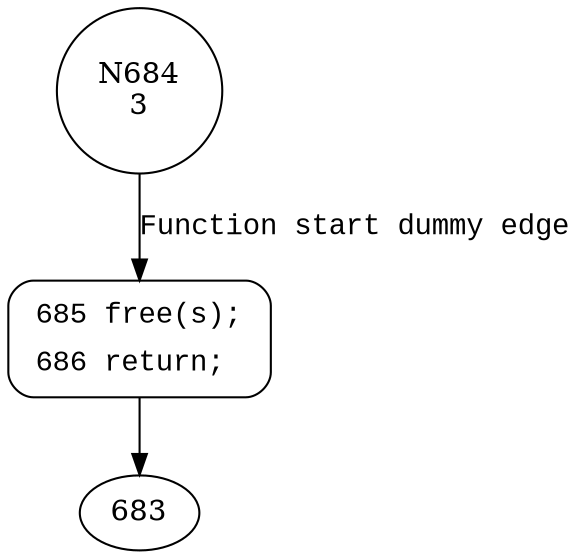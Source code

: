 digraph ldv_reference_free {
684 [shape="circle" label="N684\n3"]
685 [shape="circle" label="N685\n2"]
685 [style="filled,bold" penwidth="1" fillcolor="white" fontname="Courier New" shape="Mrecord" label=<<table border="0" cellborder="0" cellpadding="3" bgcolor="white"><tr><td align="right">685</td><td align="left">free(s);</td></tr><tr><td align="right">686</td><td align="left">return;</td></tr></table>>]
685 -> 683[label=""]
684 -> 685 [label="Function start dummy edge" fontname="Courier New"]
}